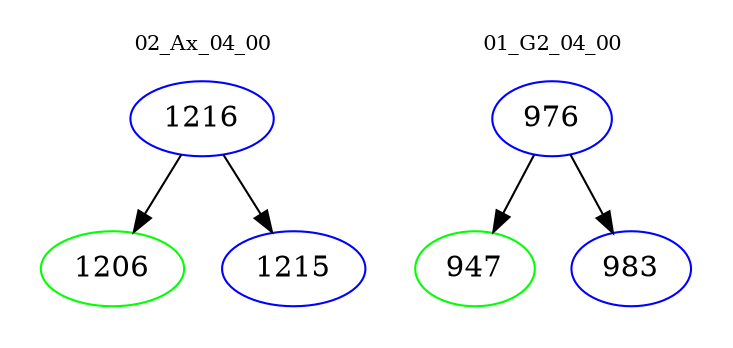 digraph{
subgraph cluster_0 {
color = white
label = "02_Ax_04_00";
fontsize=10;
T0_1216 [label="1216", color="blue"]
T0_1216 -> T0_1206 [color="black"]
T0_1206 [label="1206", color="green"]
T0_1216 -> T0_1215 [color="black"]
T0_1215 [label="1215", color="blue"]
}
subgraph cluster_1 {
color = white
label = "01_G2_04_00";
fontsize=10;
T1_976 [label="976", color="blue"]
T1_976 -> T1_947 [color="black"]
T1_947 [label="947", color="green"]
T1_976 -> T1_983 [color="black"]
T1_983 [label="983", color="blue"]
}
}
